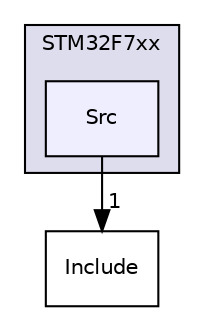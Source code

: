 digraph "/home/developer/mtrain-firmware/external/CMSIS/Device/STM32F7xx/Src" {
  compound=true
  node [ fontsize="10", fontname="Helvetica"];
  edge [ labelfontsize="10", labelfontname="Helvetica"];
  subgraph clusterdir_ca6b782e1e582c29d056b3c0e389f791 {
    graph [ bgcolor="#ddddee", pencolor="black", label="STM32F7xx" fontname="Helvetica", fontsize="10", URL="dir_ca6b782e1e582c29d056b3c0e389f791.html"]
  dir_43c2164cfd440ca0116273659f424686 [shape=box, label="Src", style="filled", fillcolor="#eeeeff", pencolor="black", URL="dir_43c2164cfd440ca0116273659f424686.html"];
  }
  dir_2f3cbb038120cdaba8627982788693d8 [shape=box label="Include" URL="dir_2f3cbb038120cdaba8627982788693d8.html"];
  dir_43c2164cfd440ca0116273659f424686->dir_2f3cbb038120cdaba8627982788693d8 [headlabel="1", labeldistance=1.5 headhref="dir_000020_000019.html"];
}
